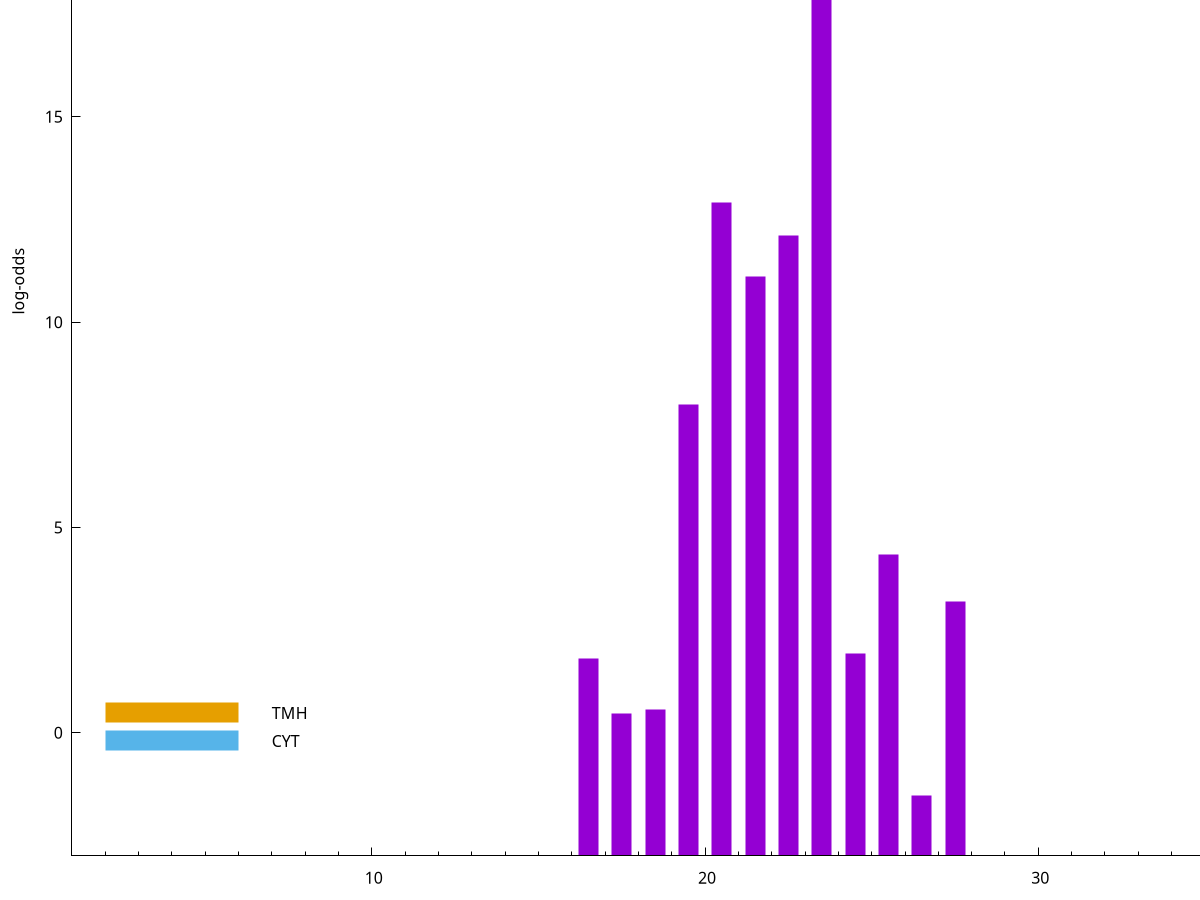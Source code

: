set title "LipoP predictions for SRR4017825.gff"
set size 2., 1.4
set xrange [1:70] 
set mxtics 10
set yrange [-3:25]
set y2range [0:28]
set ylabel "log-odds"
set term postscript eps color solid "Helvetica" 30
set output "SRR4017825.gff7.eps"
set arrow from 2,21.9407 to 6,21.9407 nohead lt 1 lw 20
set label "SpI" at 7,21.9407
set arrow from 2,0.483048 to 6,0.483048 nohead lt 4 lw 20
set label "TMH" at 7,0.483048
set arrow from 2,-0.200913 to 6,-0.200913 nohead lt 3 lw 20
set label "CYT" at 7,-0.200913
set arrow from 2,21.9407 to 6,21.9407 nohead lt 1 lw 20
set label "SpI" at 7,21.9407
# NOTE: The scores below are the log-odds scores with the threshold
# NOTE: subtracted (a hack to make gnuplot make the histogram all
# NOTE: look nice).
plot "-" axes x1y2 title "" with impulses lt 1 lw 20
23.500000 24.935400
20.500000 15.917100
22.500000 15.118200
21.500000 14.116100
19.500000 10.994860
25.500000 7.330680
27.500000 6.191860
24.500000 4.934850
16.500000 4.815890
18.500000 3.560724
17.500000 3.463887
26.500000 1.471780
e
exit
